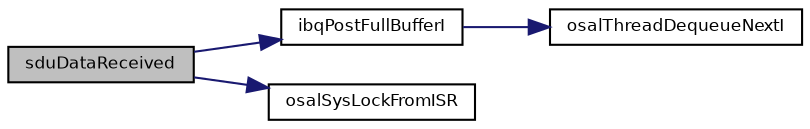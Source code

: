 digraph "sduDataReceived"
{
  bgcolor="transparent";
  edge [fontname="Helvetica",fontsize="8",labelfontname="Helvetica",labelfontsize="8"];
  node [fontname="Helvetica",fontsize="8",shape=record];
  rankdir="LR";
  Node37 [label="sduDataReceived",height=0.2,width=0.4,color="black", fillcolor="grey75", style="filled", fontcolor="black"];
  Node37 -> Node38 [color="midnightblue",fontsize="8",style="solid",fontname="Helvetica"];
  Node38 [label="ibqPostFullBufferI",height=0.2,width=0.4,color="black",URL="$group___h_a_l___b_u_f_f_e_r_s.html#ga3e94f93761d76e5b8d75b67ab1bcaa6b",tooltip="Posts a new filled buffer to the queue. "];
  Node38 -> Node39 [color="midnightblue",fontsize="8",style="solid",fontname="Helvetica"];
  Node39 [label="osalThreadDequeueNextI",height=0.2,width=0.4,color="black",URL="$group___o_s_a_l.html#gaf09bde5867505af235277e0a888044b8",tooltip="Dequeues and wakes up one thread from the queue, if any. "];
  Node37 -> Node40 [color="midnightblue",fontsize="8",style="solid",fontname="Helvetica"];
  Node40 [label="osalSysLockFromISR",height=0.2,width=0.4,color="black",URL="$group___o_s_a_l.html#ga32db980c54089fe21370432a7a884e9f",tooltip="Enters a critical zone from ISR context. "];
}
